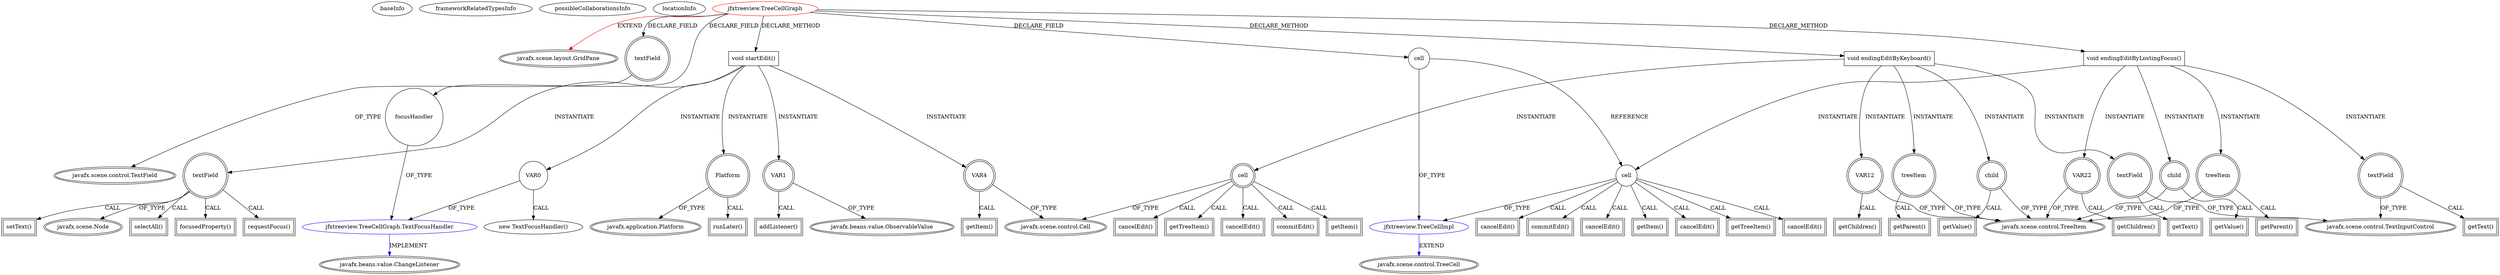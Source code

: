 digraph {
baseInfo[graphId=4189,category="extension_graph",isAnonymous=false,possibleRelation=true]
frameworkRelatedTypesInfo[0="javafx.scene.layout.GridPane"]
possibleCollaborationsInfo[0="4189~CLIENT_METHOD_DECLARATION-METHOD_CALL-FIELD_DECLARATION-~javafx.scene.layout.GridPane ~javafx.scene.control.TreeCell ~false~false",1="4189~CLIENT_METHOD_DECLARATION-INSTANTIATION-FIELD_DECLARATION-~javafx.scene.layout.GridPane ~javafx.beans.value.ChangeListener ~false~false"]
locationInfo[projectName="sipadan2003-JFXTreeView201312",filePath="/sipadan2003-JFXTreeView201312/JFXTreeView201312-master/src/jfxtreeview/TreeCellGraph.java",contextSignature="TreeCellGraph",graphId="4189"]
0[label="jfxtreeview.TreeCellGraph",vertexType="ROOT_CLIENT_CLASS_DECLARATION",isFrameworkType=false,color=red]
1[label="javafx.scene.layout.GridPane",vertexType="FRAMEWORK_CLASS_TYPE",isFrameworkType=true,peripheries=2]
2[label="cell",vertexType="FIELD_DECLARATION",isFrameworkType=false,shape=circle]
3[label="jfxtreeview.TreeCellImpl",vertexType="REFERENCE_CLIENT_CLASS_DECLARATION",isFrameworkType=false,color=blue]
4[label="javafx.scene.control.TreeCell",vertexType="FRAMEWORK_CLASS_TYPE",isFrameworkType=true,peripheries=2]
5[label="focusHandler",vertexType="FIELD_DECLARATION",isFrameworkType=false,shape=circle]
6[label="jfxtreeview.TreeCellGraph.TextFocusHandler",vertexType="REFERENCE_CLIENT_CLASS_DECLARATION",isFrameworkType=false,color=blue]
7[label="javafx.beans.value.ChangeListener",vertexType="FRAMEWORK_INTERFACE_TYPE",isFrameworkType=true,peripheries=2]
8[label="textField",vertexType="FIELD_DECLARATION",isFrameworkType=true,peripheries=2,shape=circle]
9[label="javafx.scene.control.TextField",vertexType="FRAMEWORK_CLASS_TYPE",isFrameworkType=true,peripheries=2]
10[label="void startEdit()",vertexType="CLIENT_METHOD_DECLARATION",isFrameworkType=false,shape=box]
12[label="VAR0",vertexType="VARIABLE_EXPRESION",isFrameworkType=false,shape=circle]
11[label="new TextFocusHandler()",vertexType="CONSTRUCTOR_CALL",isFrameworkType=false]
14[label="VAR1",vertexType="VARIABLE_EXPRESION",isFrameworkType=true,peripheries=2,shape=circle]
16[label="javafx.beans.value.ObservableValue",vertexType="FRAMEWORK_INTERFACE_TYPE",isFrameworkType=true,peripheries=2]
15[label="addListener()",vertexType="INSIDE_CALL",isFrameworkType=true,peripheries=2,shape=box]
17[label="textField",vertexType="VARIABLE_EXPRESION",isFrameworkType=true,peripheries=2,shape=circle]
19[label="javafx.scene.Node",vertexType="FRAMEWORK_CLASS_TYPE",isFrameworkType=true,peripheries=2]
18[label="focusedProperty()",vertexType="INSIDE_CALL",isFrameworkType=true,peripheries=2,shape=box]
21[label="setText()",vertexType="INSIDE_CALL",isFrameworkType=true,peripheries=2,shape=box]
22[label="VAR4",vertexType="VARIABLE_EXPRESION",isFrameworkType=true,peripheries=2,shape=circle]
24[label="javafx.scene.control.Cell",vertexType="FRAMEWORK_CLASS_TYPE",isFrameworkType=true,peripheries=2]
23[label="getItem()",vertexType="INSIDE_CALL",isFrameworkType=true,peripheries=2,shape=box]
25[label="Platform",vertexType="VARIABLE_EXPRESION",isFrameworkType=true,peripheries=2,shape=circle]
27[label="javafx.application.Platform",vertexType="FRAMEWORK_CLASS_TYPE",isFrameworkType=true,peripheries=2]
26[label="runLater()",vertexType="INSIDE_CALL",isFrameworkType=true,peripheries=2,shape=box]
29[label="selectAll()",vertexType="INSIDE_CALL",isFrameworkType=true,peripheries=2,shape=box]
31[label="requestFocus()",vertexType="INSIDE_CALL",isFrameworkType=true,peripheries=2,shape=box]
32[label="void endingEditByKeyboard()",vertexType="CLIENT_METHOD_DECLARATION",isFrameworkType=false,shape=box]
33[label="textField",vertexType="VARIABLE_EXPRESION",isFrameworkType=true,peripheries=2,shape=circle]
35[label="javafx.scene.control.TextInputControl",vertexType="FRAMEWORK_CLASS_TYPE",isFrameworkType=true,peripheries=2]
34[label="getText()",vertexType="INSIDE_CALL",isFrameworkType=true,peripheries=2,shape=box]
36[label="cell",vertexType="VARIABLE_EXPRESION",isFrameworkType=true,peripheries=2,shape=circle]
37[label="getItem()",vertexType="INSIDE_CALL",isFrameworkType=true,peripheries=2,shape=box]
40[label="cancelEdit()",vertexType="INSIDE_CALL",isFrameworkType=true,peripheries=2,shape=box]
42[label="getTreeItem()",vertexType="INSIDE_CALL",isFrameworkType=true,peripheries=2,shape=box]
43[label="VAR12",vertexType="VARIABLE_EXPRESION",isFrameworkType=true,peripheries=2,shape=circle]
45[label="javafx.scene.control.TreeItem",vertexType="FRAMEWORK_CLASS_TYPE",isFrameworkType=true,peripheries=2]
44[label="getChildren()",vertexType="INSIDE_CALL",isFrameworkType=true,peripheries=2,shape=box]
46[label="treeItem",vertexType="VARIABLE_EXPRESION",isFrameworkType=true,peripheries=2,shape=circle]
47[label="getParent()",vertexType="INSIDE_CALL",isFrameworkType=true,peripheries=2,shape=box]
49[label="child",vertexType="VARIABLE_EXPRESION",isFrameworkType=true,peripheries=2,shape=circle]
50[label="getValue()",vertexType="INSIDE_CALL",isFrameworkType=true,peripheries=2,shape=box]
53[label="cancelEdit()",vertexType="INSIDE_CALL",isFrameworkType=true,peripheries=2,shape=box]
55[label="commitEdit()",vertexType="INSIDE_CALL",isFrameworkType=true,peripheries=2,shape=box]
56[label="void endingEditByLostingFocus()",vertexType="CLIENT_METHOD_DECLARATION",isFrameworkType=false,shape=box]
57[label="textField",vertexType="VARIABLE_EXPRESION",isFrameworkType=true,peripheries=2,shape=circle]
58[label="getText()",vertexType="INSIDE_CALL",isFrameworkType=true,peripheries=2,shape=box]
60[label="cell",vertexType="VARIABLE_EXPRESION",isFrameworkType=false,shape=circle]
61[label="cancelEdit()",vertexType="INSIDE_CALL",isFrameworkType=true,peripheries=2,shape=box]
64[label="getItem()",vertexType="INSIDE_CALL",isFrameworkType=true,peripheries=2,shape=box]
66[label="cancelEdit()",vertexType="INSIDE_CALL",isFrameworkType=true,peripheries=2,shape=box]
68[label="getTreeItem()",vertexType="INSIDE_CALL",isFrameworkType=true,peripheries=2,shape=box]
69[label="VAR22",vertexType="VARIABLE_EXPRESION",isFrameworkType=true,peripheries=2,shape=circle]
70[label="getChildren()",vertexType="INSIDE_CALL",isFrameworkType=true,peripheries=2,shape=box]
72[label="treeItem",vertexType="VARIABLE_EXPRESION",isFrameworkType=true,peripheries=2,shape=circle]
73[label="getParent()",vertexType="INSIDE_CALL",isFrameworkType=true,peripheries=2,shape=box]
75[label="child",vertexType="VARIABLE_EXPRESION",isFrameworkType=true,peripheries=2,shape=circle]
76[label="getValue()",vertexType="INSIDE_CALL",isFrameworkType=true,peripheries=2,shape=box]
79[label="cancelEdit()",vertexType="INSIDE_CALL",isFrameworkType=true,peripheries=2,shape=box]
81[label="cancelEdit()",vertexType="INSIDE_CALL",isFrameworkType=true,peripheries=2,shape=box]
83[label="commitEdit()",vertexType="INSIDE_CALL",isFrameworkType=true,peripheries=2,shape=box]
0->1[label="EXTEND",color=red]
0->2[label="DECLARE_FIELD"]
3->4[label="EXTEND",color=blue]
2->3[label="OF_TYPE"]
0->5[label="DECLARE_FIELD"]
6->7[label="IMPLEMENT",color=blue]
5->6[label="OF_TYPE"]
0->8[label="DECLARE_FIELD"]
8->9[label="OF_TYPE"]
0->10[label="DECLARE_METHOD"]
10->12[label="INSTANTIATE"]
12->6[label="OF_TYPE"]
12->11[label="CALL"]
10->14[label="INSTANTIATE"]
14->16[label="OF_TYPE"]
14->15[label="CALL"]
10->17[label="INSTANTIATE"]
17->19[label="OF_TYPE"]
17->18[label="CALL"]
17->21[label="CALL"]
10->22[label="INSTANTIATE"]
22->24[label="OF_TYPE"]
22->23[label="CALL"]
10->25[label="INSTANTIATE"]
25->27[label="OF_TYPE"]
25->26[label="CALL"]
17->29[label="CALL"]
17->31[label="CALL"]
0->32[label="DECLARE_METHOD"]
32->33[label="INSTANTIATE"]
33->35[label="OF_TYPE"]
33->34[label="CALL"]
32->36[label="INSTANTIATE"]
36->24[label="OF_TYPE"]
36->37[label="CALL"]
36->40[label="CALL"]
36->42[label="CALL"]
32->43[label="INSTANTIATE"]
43->45[label="OF_TYPE"]
43->44[label="CALL"]
32->46[label="INSTANTIATE"]
46->45[label="OF_TYPE"]
46->47[label="CALL"]
32->49[label="INSTANTIATE"]
49->45[label="OF_TYPE"]
49->50[label="CALL"]
36->53[label="CALL"]
36->55[label="CALL"]
0->56[label="DECLARE_METHOD"]
56->57[label="INSTANTIATE"]
57->35[label="OF_TYPE"]
57->58[label="CALL"]
56->60[label="INSTANTIATE"]
2->60[label="REFERENCE"]
60->3[label="OF_TYPE"]
60->61[label="CALL"]
60->64[label="CALL"]
60->66[label="CALL"]
60->68[label="CALL"]
56->69[label="INSTANTIATE"]
69->45[label="OF_TYPE"]
69->70[label="CALL"]
56->72[label="INSTANTIATE"]
72->45[label="OF_TYPE"]
72->73[label="CALL"]
56->75[label="INSTANTIATE"]
75->45[label="OF_TYPE"]
75->76[label="CALL"]
60->79[label="CALL"]
60->81[label="CALL"]
60->83[label="CALL"]
}
